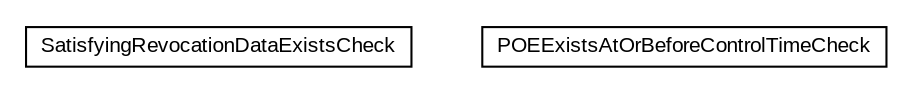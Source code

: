 #!/usr/local/bin/dot
#
# Class diagram 
# Generated by UMLGraph version R5_6-24-gf6e263 (http://www.umlgraph.org/)
#

digraph G {
	edge [fontname="arial",fontsize=10,labelfontname="arial",labelfontsize=10];
	node [fontname="arial",fontsize=10,shape=plaintext];
	nodesep=0.25;
	ranksep=0.5;
	// eu.europa.esig.dss.validation.process.vpfswatsp.checks.vts.checks.SatisfyingRevocationDataExistsCheck
	c58769 [label=<<table title="eu.europa.esig.dss.validation.process.vpfswatsp.checks.vts.checks.SatisfyingRevocationDataExistsCheck" border="0" cellborder="1" cellspacing="0" cellpadding="2" port="p" href="./SatisfyingRevocationDataExistsCheck.html">
		<tr><td><table border="0" cellspacing="0" cellpadding="1">
<tr><td align="center" balign="center"> SatisfyingRevocationDataExistsCheck </td></tr>
		</table></td></tr>
		</table>>, URL="./SatisfyingRevocationDataExistsCheck.html", fontname="arial", fontcolor="black", fontsize=10.0];
	// eu.europa.esig.dss.validation.process.vpfswatsp.checks.vts.checks.POEExistsAtOrBeforeControlTimeCheck
	c58770 [label=<<table title="eu.europa.esig.dss.validation.process.vpfswatsp.checks.vts.checks.POEExistsAtOrBeforeControlTimeCheck" border="0" cellborder="1" cellspacing="0" cellpadding="2" port="p" href="./POEExistsAtOrBeforeControlTimeCheck.html">
		<tr><td><table border="0" cellspacing="0" cellpadding="1">
<tr><td align="center" balign="center"> POEExistsAtOrBeforeControlTimeCheck </td></tr>
		</table></td></tr>
		</table>>, URL="./POEExistsAtOrBeforeControlTimeCheck.html", fontname="arial", fontcolor="black", fontsize=10.0];
}

